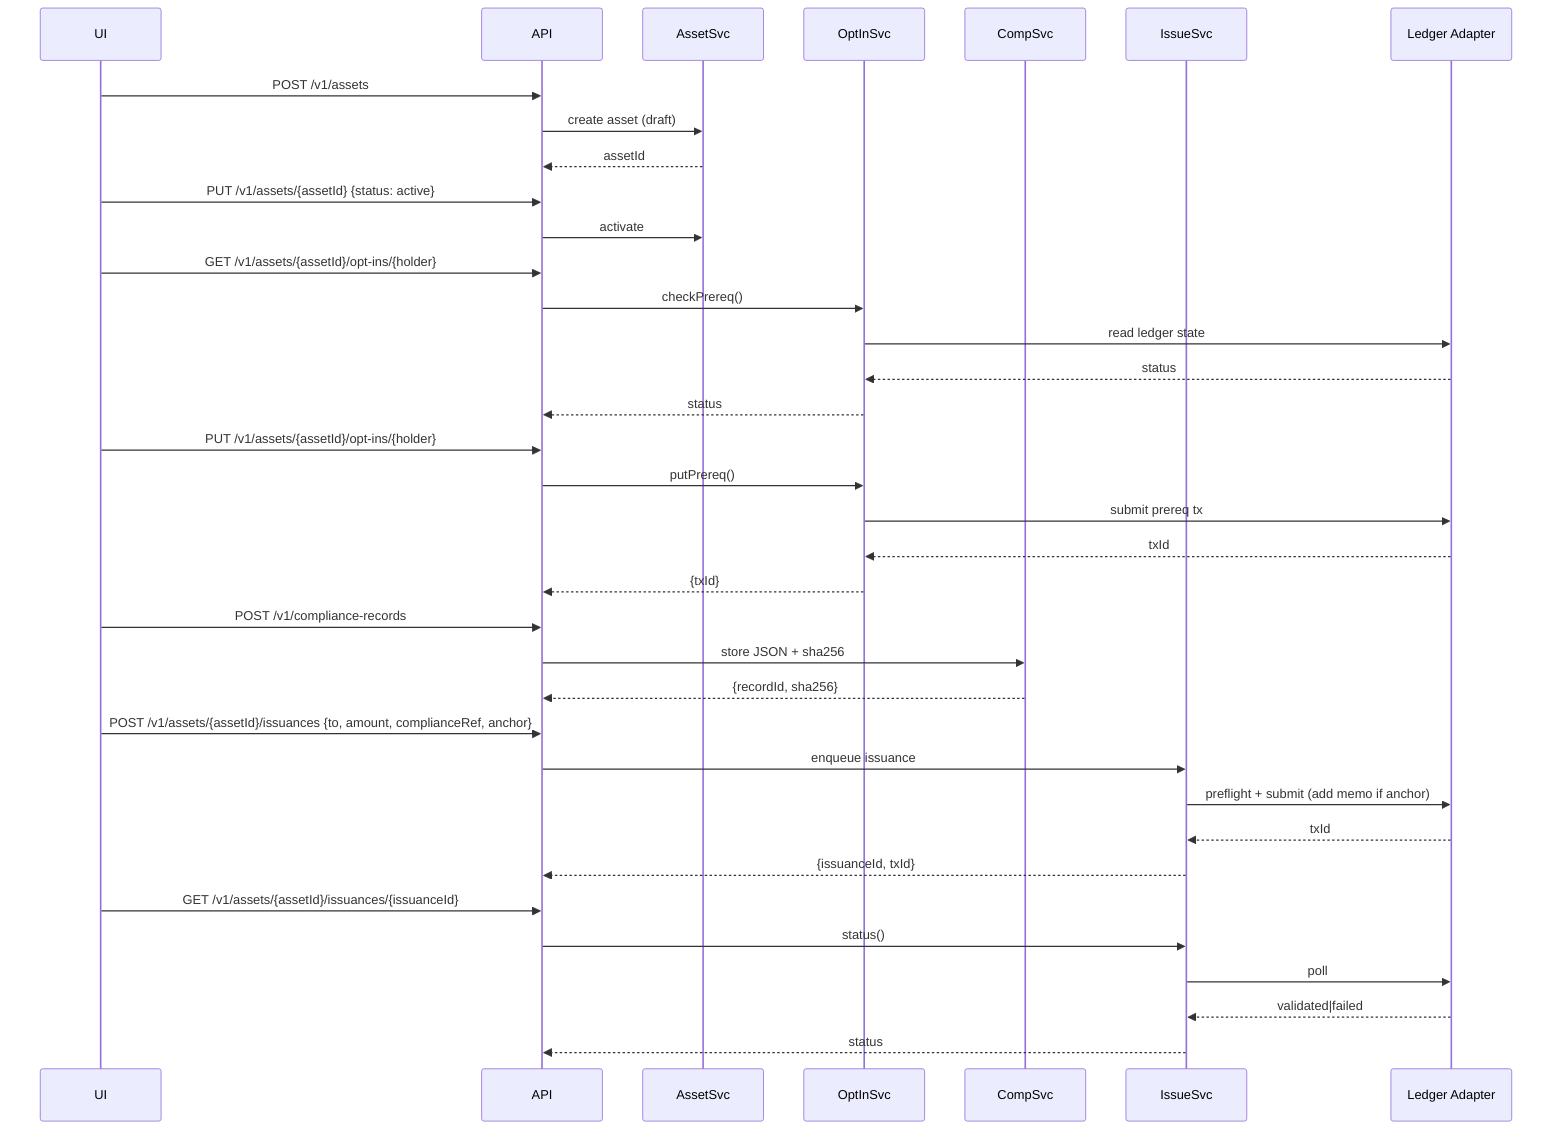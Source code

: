 sequenceDiagram
  participant UI
  participant API
  participant AssetSvc
  participant OptInSvc
  participant CompSvc
  participant IssueSvc
  participant Adapter as Ledger Adapter

  UI->>API: POST /v1/assets
  API->>AssetSvc: create asset (draft)
  AssetSvc-->>API: assetId
  UI->>API: PUT /v1/assets/{assetId} {status: active}
  API->>AssetSvc: activate

  UI->>API: GET /v1/assets/{assetId}/opt-ins/{holder}
  API->>OptInSvc: checkPrereq()
  OptInSvc->>Adapter: read ledger state
  Adapter-->>OptInSvc: status
  OptInSvc-->>API: status

  UI->>API: PUT /v1/assets/{assetId}/opt-ins/{holder}
  API->>OptInSvc: putPrereq()
  OptInSvc->>Adapter: submit prereq tx
  Adapter-->>OptInSvc: txId
  OptInSvc-->>API: {txId}

  UI->>API: POST /v1/compliance-records
  API->>CompSvc: store JSON + sha256
  CompSvc-->>API: {recordId, sha256}

  UI->>API: POST /v1/assets/{assetId}/issuances {to, amount, complianceRef, anchor}
  API->>IssueSvc: enqueue issuance
  IssueSvc->>Adapter: preflight + submit (add memo if anchor)
  Adapter-->>IssueSvc: txId
  IssueSvc-->>API: {issuanceId, txId}

  UI->>API: GET /v1/assets/{assetId}/issuances/{issuanceId}
  API->>IssueSvc: status()
  IssueSvc->>Adapter: poll
  Adapter-->>IssueSvc: validated|failed
  IssueSvc-->>API: status